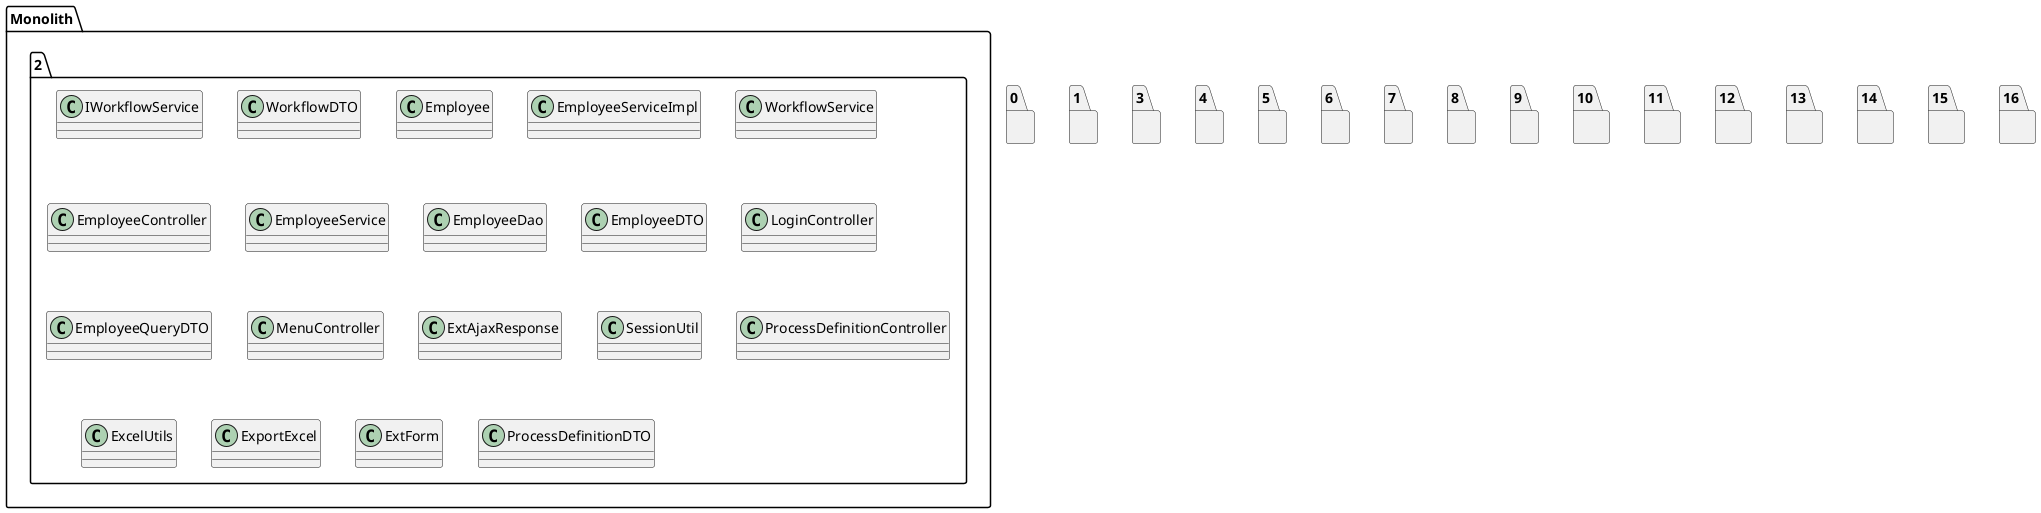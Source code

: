 @startuml
package "Monolith" {
package "2"{
class IWorkflowService
class WorkflowDTO
class Employee
class EmployeeServiceImpl
class WorkflowService
class EmployeeController
class EmployeeService
class EmployeeDao
class EmployeeDTO
class LoginController
class EmployeeQueryDTO
class MenuController
class ExtAjaxResponse
class SessionUtil
class ProcessDefinitionController
class ExcelUtils
class ExportExcel
class ExtForm
class ProcessDefinitionDTO
}
}
package "0"{
}
package "1"{
}
package "3"{
}
package "4"{
}
package "5"{
}
package "6"{
}
package "7"{
}
package "8"{
}
package "9"{
}
package "10"{
}
package "11"{
}
package "12"{
}
package "13"{
}
package "14"{
}
package "15"{
}
package "16"{
}
@enduml